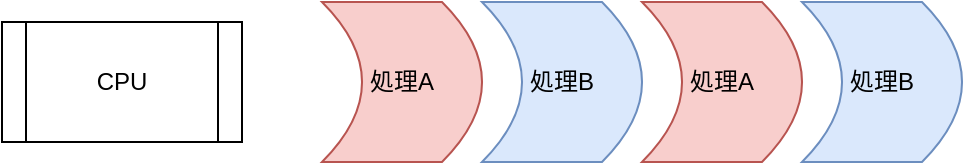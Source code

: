 <mxfile>
    <diagram id="Yogu-UPFBsHoaTLe_MRt" name="ページ1">
        <mxGraphModel dx="669" dy="486" grid="1" gridSize="10" guides="1" tooltips="1" connect="1" arrows="1" fold="1" page="1" pageScale="1" pageWidth="827" pageHeight="1169" math="0" shadow="0">
            <root>
                <mxCell id="0"/>
                <mxCell id="1" parent="0"/>
                <mxCell id="2" value="処理A" style="shape=dataStorage;whiteSpace=wrap;html=1;fixedSize=1;direction=west;fillColor=#f8cecc;strokeColor=#b85450;" parent="1" vertex="1">
                    <mxGeometry x="200" y="160" width="80" height="80" as="geometry"/>
                </mxCell>
                <mxCell id="4" value="CPU" style="shape=process;whiteSpace=wrap;html=1;backgroundOutline=1;" parent="1" vertex="1">
                    <mxGeometry x="40" y="170" width="120" height="60" as="geometry"/>
                </mxCell>
                <mxCell id="5" value="処理B" style="shape=dataStorage;whiteSpace=wrap;html=1;fixedSize=1;direction=west;fillColor=#dae8fc;strokeColor=#6c8ebf;" vertex="1" parent="1">
                    <mxGeometry x="280" y="160" width="80" height="80" as="geometry"/>
                </mxCell>
                <mxCell id="6" value="処理A" style="shape=dataStorage;whiteSpace=wrap;html=1;fixedSize=1;direction=west;fillColor=#f8cecc;strokeColor=#b85450;" vertex="1" parent="1">
                    <mxGeometry x="360" y="160" width="80" height="80" as="geometry"/>
                </mxCell>
                <mxCell id="7" value="処理B" style="shape=dataStorage;whiteSpace=wrap;html=1;fixedSize=1;direction=west;fillColor=#dae8fc;strokeColor=#6c8ebf;" vertex="1" parent="1">
                    <mxGeometry x="440" y="160" width="80" height="80" as="geometry"/>
                </mxCell>
            </root>
        </mxGraphModel>
    </diagram>
</mxfile>
